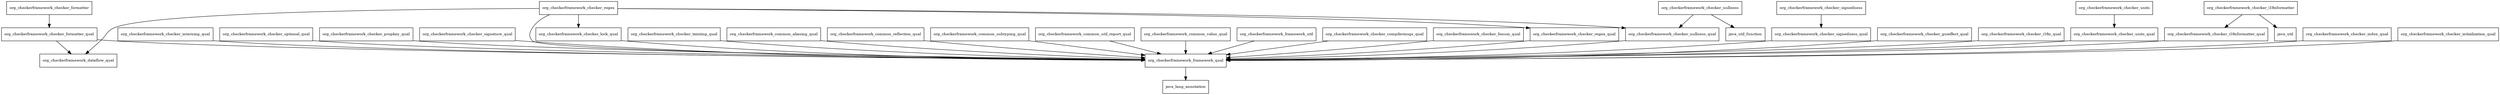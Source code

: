 digraph checker_qual_2_8_1_package_dependencies {
  node [shape = box, fontsize=10.0];
  org_checkerframework_checker_compilermsgs_qual -> org_checkerframework_framework_qual;
  org_checkerframework_checker_fenum_qual -> org_checkerframework_framework_qual;
  org_checkerframework_checker_formatter -> org_checkerframework_checker_formatter_qual;
  org_checkerframework_checker_formatter_qual -> org_checkerframework_dataflow_qual;
  org_checkerframework_checker_formatter_qual -> org_checkerframework_framework_qual;
  org_checkerframework_checker_guieffect_qual -> org_checkerframework_framework_qual;
  org_checkerframework_checker_i18n_qual -> org_checkerframework_framework_qual;
  org_checkerframework_checker_i18nformatter -> java_util;
  org_checkerframework_checker_i18nformatter -> org_checkerframework_checker_i18nformatter_qual;
  org_checkerframework_checker_i18nformatter_qual -> org_checkerframework_framework_qual;
  org_checkerframework_checker_index_qual -> org_checkerframework_framework_qual;
  org_checkerframework_checker_initialization_qual -> org_checkerframework_framework_qual;
  org_checkerframework_checker_interning_qual -> org_checkerframework_framework_qual;
  org_checkerframework_checker_lock_qual -> org_checkerframework_framework_qual;
  org_checkerframework_checker_nullness -> java_util_function;
  org_checkerframework_checker_nullness -> org_checkerframework_checker_nullness_qual;
  org_checkerframework_checker_nullness_qual -> org_checkerframework_framework_qual;
  org_checkerframework_checker_optional_qual -> org_checkerframework_framework_qual;
  org_checkerframework_checker_propkey_qual -> org_checkerframework_framework_qual;
  org_checkerframework_checker_regex -> org_checkerframework_checker_lock_qual;
  org_checkerframework_checker_regex -> org_checkerframework_checker_nullness_qual;
  org_checkerframework_checker_regex -> org_checkerframework_checker_regex_qual;
  org_checkerframework_checker_regex -> org_checkerframework_dataflow_qual;
  org_checkerframework_checker_regex -> org_checkerframework_framework_qual;
  org_checkerframework_checker_regex_qual -> org_checkerframework_framework_qual;
  org_checkerframework_checker_signature_qual -> org_checkerframework_framework_qual;
  org_checkerframework_checker_signedness -> org_checkerframework_checker_signedness_qual;
  org_checkerframework_checker_signedness_qual -> org_checkerframework_framework_qual;
  org_checkerframework_checker_tainting_qual -> org_checkerframework_framework_qual;
  org_checkerframework_checker_units -> org_checkerframework_checker_units_qual;
  org_checkerframework_checker_units_qual -> org_checkerframework_framework_qual;
  org_checkerframework_common_aliasing_qual -> org_checkerframework_framework_qual;
  org_checkerframework_common_reflection_qual -> org_checkerframework_framework_qual;
  org_checkerframework_common_subtyping_qual -> org_checkerframework_framework_qual;
  org_checkerframework_common_util_report_qual -> org_checkerframework_framework_qual;
  org_checkerframework_common_value_qual -> org_checkerframework_framework_qual;
  org_checkerframework_framework_qual -> java_lang_annotation;
  org_checkerframework_framework_util -> org_checkerframework_framework_qual;
}
